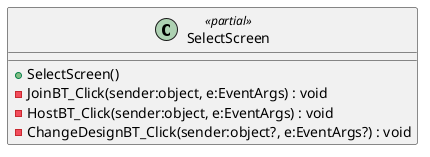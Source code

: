 @startuml
class SelectScreen <<partial>> {
    + SelectScreen()
    - JoinBT_Click(sender:object, e:EventArgs) : void
    - HostBT_Click(sender:object, e:EventArgs) : void
    - ChangeDesignBT_Click(sender:object?, e:EventArgs?) : void
}
@enduml
